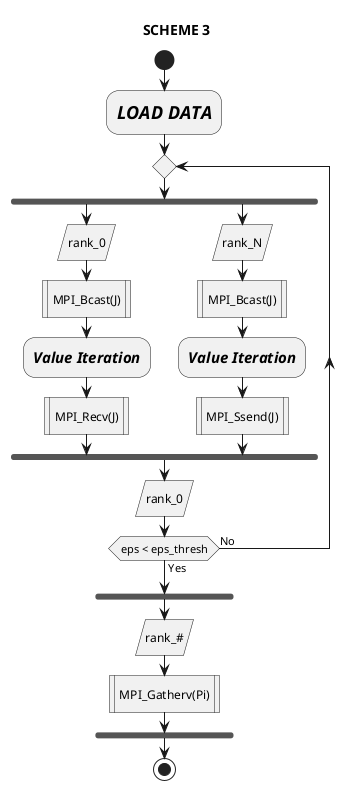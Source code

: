 @startuml
'left to right direction
' Horizontal lines: -->, <--, <-->'
title SCHEME 3
start
:<size:18><i><b>LOAD DATA</b></i></size>;
repeat
fork
    :rank_0/
    :MPI_Bcast(J)|
    :<size:15><i><b>Value Iteration</b></i></size>;
    :MPI_Recv(J)|
fork again
    :rank_N/
    :MPI_Bcast(J)|    
    :<size:15><i><b>Value Iteration</b></i></size>;
    :MPI_Ssend(J)|
end fork
:rank_0/
repeat while (eps < eps_thresh) is (No) not (Yes)
fork
:rank_#/
:MPI_Gatherv(Pi)|
end fork
stop

@enduml